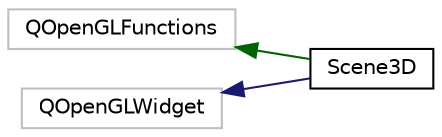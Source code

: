 digraph "Graphical Class Hierarchy"
{
  edge [fontname="Helvetica",fontsize="10",labelfontname="Helvetica",labelfontsize="10"];
  node [fontname="Helvetica",fontsize="10",shape=record];
  rankdir="LR";
  Node9 [label="QOpenGLFunctions",height=0.2,width=0.4,color="grey75", fillcolor="white", style="filled"];
  Node9 -> Node0 [dir="back",color="darkgreen",fontsize="10",style="solid",fontname="Helvetica"];
  Node0 [label="Scene3D",height=0.2,width=0.4,color="black", fillcolor="white", style="filled",URL="$class_scene3_d.html"];
  Node7 [label="QOpenGLWidget",height=0.2,width=0.4,color="grey75", fillcolor="white", style="filled"];
  Node7 -> Node0 [dir="back",color="midnightblue",fontsize="10",style="solid",fontname="Helvetica"];
}
